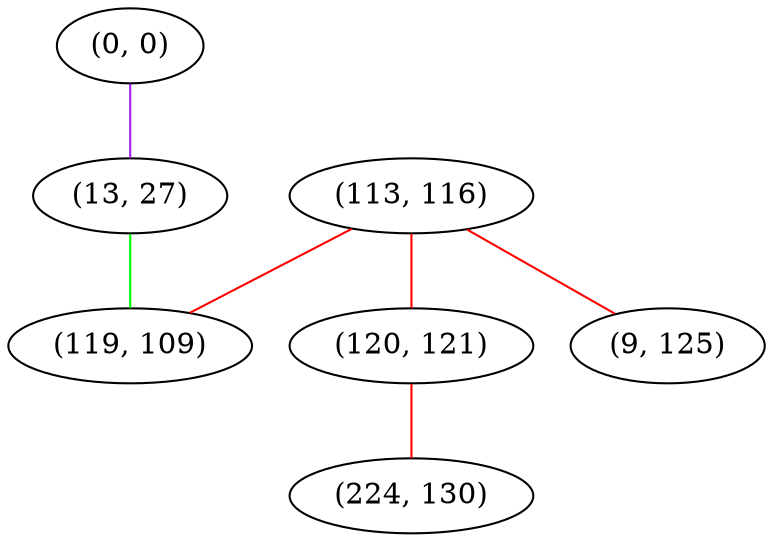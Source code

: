 graph "" {
"(0, 0)";
"(113, 116)";
"(13, 27)";
"(120, 121)";
"(9, 125)";
"(119, 109)";
"(224, 130)";
"(0, 0)" -- "(13, 27)"  [color=purple, key=0, weight=4];
"(113, 116)" -- "(120, 121)"  [color=red, key=0, weight=1];
"(113, 116)" -- "(9, 125)"  [color=red, key=0, weight=1];
"(113, 116)" -- "(119, 109)"  [color=red, key=0, weight=1];
"(13, 27)" -- "(119, 109)"  [color=green, key=0, weight=2];
"(120, 121)" -- "(224, 130)"  [color=red, key=0, weight=1];
}
